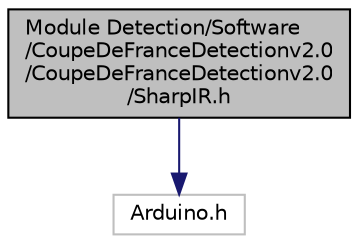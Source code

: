 digraph "Module Detection/Software/CoupeDeFranceDetectionv2.0/CoupeDeFranceDetectionv2.0/SharpIR.h"
{
  edge [fontname="Helvetica",fontsize="10",labelfontname="Helvetica",labelfontsize="10"];
  node [fontname="Helvetica",fontsize="10",shape=record];
  Node1 [label="Module Detection/Software\l/CoupeDeFranceDetectionv2.0\l/CoupeDeFranceDetectionv2.0\l/SharpIR.h",height=0.2,width=0.4,color="black", fillcolor="grey75", style="filled" fontcolor="black"];
  Node1 -> Node2 [color="midnightblue",fontsize="10",style="solid",fontname="Helvetica"];
  Node2 [label="Arduino.h",height=0.2,width=0.4,color="grey75", fillcolor="white", style="filled"];
}
